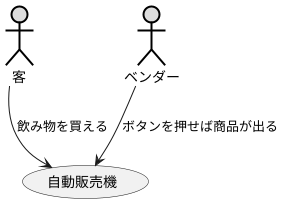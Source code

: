 @startuml
' left to right direction
actor 客#DDDDDD;line:black;line.bold;
actor ベンダー#DDDDDD;line:black;line.bold;
    usecase 自動販売機

    客 -->自動販売機:飲み物を買える
    ベンダー-->自動販売機:ボタンを押せば商品が出る

